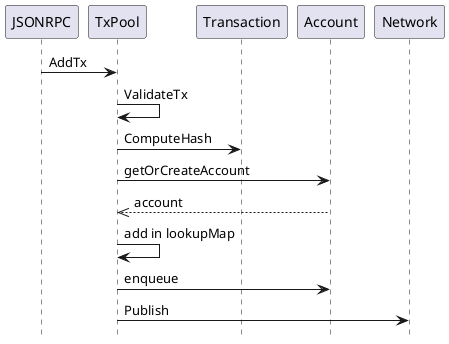 @startuml
hide footbox

JSONRPC -> TxPool: AddTx
TxPool -> TxPool: ValidateTx
TxPool -> Transaction: ComputeHash
TxPool -> Account: getOrCreateAccount
TxPool <<-- Account: account
TxPool -> TxPool: add in lookupMap
TxPool -> Account: enqueue
TxPool -> Network: Publish
@enduml
